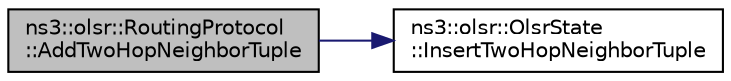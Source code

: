 digraph "ns3::olsr::RoutingProtocol::AddTwoHopNeighborTuple"
{
 // LATEX_PDF_SIZE
  edge [fontname="Helvetica",fontsize="10",labelfontname="Helvetica",labelfontsize="10"];
  node [fontname="Helvetica",fontsize="10",shape=record];
  rankdir="LR";
  Node1 [label="ns3::olsr::RoutingProtocol\l::AddTwoHopNeighborTuple",height=0.2,width=0.4,color="black", fillcolor="grey75", style="filled", fontcolor="black",tooltip="Adds a 2-hop neighbor tuple to the 2-hop Neighbor Set."];
  Node1 -> Node2 [color="midnightblue",fontsize="10",style="solid",fontname="Helvetica"];
  Node2 [label="ns3::olsr::OlsrState\l::InsertTwoHopNeighborTuple",height=0.2,width=0.4,color="black", fillcolor="white", style="filled",URL="$classns3_1_1olsr_1_1_olsr_state.html#ab1fcedee8cd07d9067b1e5db4a84c80e",tooltip="Inserts a 2-hop neighbor tuple."];
}
